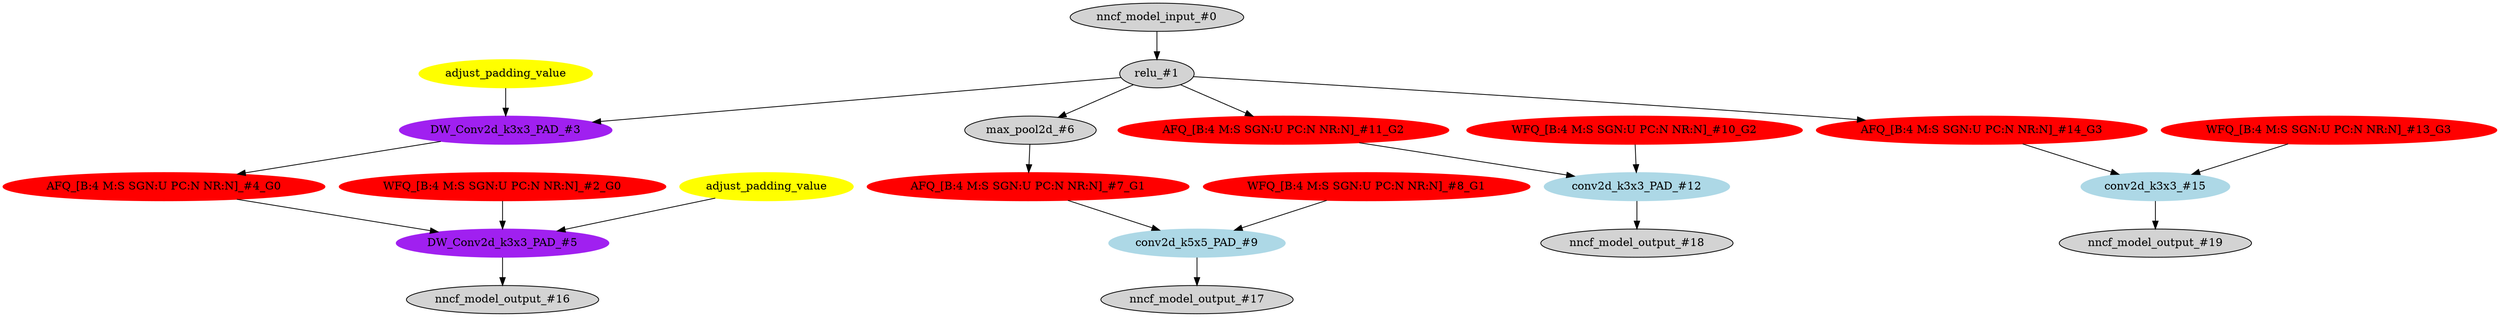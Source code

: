 strict digraph  {
"0 /nncf_model_input_0" [id=0, label="nncf_model_input_#0", style=filled, type=nncf_model_input];
"1 MultiBranchesModel/ReLU/relu_0" [id=1, label="relu_#1", style=filled, type=relu];
"2 MultiBranchesModel/NNCFConv2d[conv_a]/ModuleDict[pre_ops]/UpdateWeight[1]/SymmetricQuantizer[op]/symmetric_quantize_0" [color=red, id=2, label="WFQ_[B:4 M:S SGN:U PC:N NR:N]_#2_G0", style=filled, type=symmetric_quantize];
"3 MultiBranchesModel/NNCFConv2d[conv_a]/pad_0" [color=purple, id=3, label="DW_Conv2d_k3x3_PAD_#3", style=filled, type=pad];
"3 MultiBranchesModel/NNCFConv2d[conv_a]/pad_0_apad" [color=yellow, label=adjust_padding_value, style=filled, type=""];
"4 MultiBranchesModel/NNCFConv2d[conv_a]/SymmetricQuantizer/symmetric_quantize_0" [color=red, id=4, label="AFQ_[B:4 M:S SGN:U PC:N NR:N]_#4_G0", style=filled, type=symmetric_quantize];
"5 MultiBranchesModel/NNCFConv2d[conv_a]/conv2d_0" [color=purple, id=5, label="DW_Conv2d_k3x3_PAD_#5", style=filled, type=conv2d];
"5 MultiBranchesModel/NNCFConv2d[conv_a]/conv2d_0_apad" [color=yellow, label=adjust_padding_value, style=filled, type=""];
"6 MultiBranchesModel/MaxPool2d[max_pool_b]/max_pool2d_0" [id=6, label="max_pool2d_#6", style=filled, type=max_pool2d];
"7 MultiBranchesModel/MaxPool2d[max_pool_b]/SymmetricQuantizer/symmetric_quantize_0" [color=red, id=7, label="AFQ_[B:4 M:S SGN:U PC:N NR:N]_#7_G1", style=filled, type=symmetric_quantize];
"8 MultiBranchesModel/NNCFConv2d[conv_b]/ModuleDict[pre_ops]/UpdateWeight[0]/SymmetricQuantizer[op]/symmetric_quantize_0" [color=red, id=8, label="WFQ_[B:4 M:S SGN:U PC:N NR:N]_#8_G1", style=filled, type=symmetric_quantize];
"9 MultiBranchesModel/NNCFConv2d[conv_b]/conv2d_0" [color=lightblue, id=9, label="conv2d_k5x5_PAD_#9", style=filled, type=conv2d];
"10 MultiBranchesModel/NNCFConv2d[conv_c]/ModuleDict[pre_ops]/UpdateWeight[0]/SymmetricQuantizer[op]/symmetric_quantize_0" [color=red, id=10, label="WFQ_[B:4 M:S SGN:U PC:N NR:N]_#10_G2", style=filled, type=symmetric_quantize];
"11 MultiBranchesModel/NNCFConv2d[conv_c]/SymmetricQuantizer/symmetric_quantize_0" [color=red, id=11, label="AFQ_[B:4 M:S SGN:U PC:N NR:N]_#11_G2", style=filled, type=symmetric_quantize];
"12 MultiBranchesModel/NNCFConv2d[conv_c]/conv2d_0" [color=lightblue, id=12, label="conv2d_k3x3_PAD_#12", style=filled, type=conv2d];
"13 MultiBranchesModel/NNCFConv2d[conv_d]/ModuleDict[pre_ops]/UpdateWeight[0]/SymmetricQuantizer[op]/symmetric_quantize_0" [color=red, id=13, label="WFQ_[B:4 M:S SGN:U PC:N NR:N]_#13_G3", style=filled, type=symmetric_quantize];
"14 MultiBranchesModel/NNCFConv2d[conv_d]/SymmetricQuantizer/symmetric_quantize_0" [color=red, id=14, label="AFQ_[B:4 M:S SGN:U PC:N NR:N]_#14_G3", style=filled, type=symmetric_quantize];
"15 MultiBranchesModel/NNCFConv2d[conv_d]/conv2d_0" [color=lightblue, id=15, label="conv2d_k3x3_#15", style=filled, type=conv2d];
"16 /nncf_model_output_0" [id=16, label="nncf_model_output_#16", style=filled, type=nncf_model_output];
"17 /nncf_model_output_1" [id=17, label="nncf_model_output_#17", style=filled, type=nncf_model_output];
"18 /nncf_model_output_2" [id=18, label="nncf_model_output_#18", style=filled, type=nncf_model_output];
"19 /nncf_model_output_3" [id=19, label="nncf_model_output_#19", style=filled, type=nncf_model_output];
"0 /nncf_model_input_0" -> "1 MultiBranchesModel/ReLU/relu_0";
"1 MultiBranchesModel/ReLU/relu_0" -> "3 MultiBranchesModel/NNCFConv2d[conv_a]/pad_0";
"1 MultiBranchesModel/ReLU/relu_0" -> "6 MultiBranchesModel/MaxPool2d[max_pool_b]/max_pool2d_0";
"1 MultiBranchesModel/ReLU/relu_0" -> "11 MultiBranchesModel/NNCFConv2d[conv_c]/SymmetricQuantizer/symmetric_quantize_0";
"1 MultiBranchesModel/ReLU/relu_0" -> "14 MultiBranchesModel/NNCFConv2d[conv_d]/SymmetricQuantizer/symmetric_quantize_0";
"2 MultiBranchesModel/NNCFConv2d[conv_a]/ModuleDict[pre_ops]/UpdateWeight[1]/SymmetricQuantizer[op]/symmetric_quantize_0" -> "5 MultiBranchesModel/NNCFConv2d[conv_a]/conv2d_0";
"3 MultiBranchesModel/NNCFConv2d[conv_a]/pad_0_apad" -> "3 MultiBranchesModel/NNCFConv2d[conv_a]/pad_0";
"3 MultiBranchesModel/NNCFConv2d[conv_a]/pad_0" -> "4 MultiBranchesModel/NNCFConv2d[conv_a]/SymmetricQuantizer/symmetric_quantize_0";
"4 MultiBranchesModel/NNCFConv2d[conv_a]/SymmetricQuantizer/symmetric_quantize_0" -> "5 MultiBranchesModel/NNCFConv2d[conv_a]/conv2d_0";
"5 MultiBranchesModel/NNCFConv2d[conv_a]/conv2d_0_apad" -> "5 MultiBranchesModel/NNCFConv2d[conv_a]/conv2d_0";
"5 MultiBranchesModel/NNCFConv2d[conv_a]/conv2d_0" -> "16 /nncf_model_output_0";
"6 MultiBranchesModel/MaxPool2d[max_pool_b]/max_pool2d_0" -> "7 MultiBranchesModel/MaxPool2d[max_pool_b]/SymmetricQuantizer/symmetric_quantize_0";
"7 MultiBranchesModel/MaxPool2d[max_pool_b]/SymmetricQuantizer/symmetric_quantize_0" -> "9 MultiBranchesModel/NNCFConv2d[conv_b]/conv2d_0";
"8 MultiBranchesModel/NNCFConv2d[conv_b]/ModuleDict[pre_ops]/UpdateWeight[0]/SymmetricQuantizer[op]/symmetric_quantize_0" -> "9 MultiBranchesModel/NNCFConv2d[conv_b]/conv2d_0";
"9 MultiBranchesModel/NNCFConv2d[conv_b]/conv2d_0" -> "17 /nncf_model_output_1";
"10 MultiBranchesModel/NNCFConv2d[conv_c]/ModuleDict[pre_ops]/UpdateWeight[0]/SymmetricQuantizer[op]/symmetric_quantize_0" -> "12 MultiBranchesModel/NNCFConv2d[conv_c]/conv2d_0";
"11 MultiBranchesModel/NNCFConv2d[conv_c]/SymmetricQuantizer/symmetric_quantize_0" -> "12 MultiBranchesModel/NNCFConv2d[conv_c]/conv2d_0";
"12 MultiBranchesModel/NNCFConv2d[conv_c]/conv2d_0" -> "18 /nncf_model_output_2";
"13 MultiBranchesModel/NNCFConv2d[conv_d]/ModuleDict[pre_ops]/UpdateWeight[0]/SymmetricQuantizer[op]/symmetric_quantize_0" -> "15 MultiBranchesModel/NNCFConv2d[conv_d]/conv2d_0";
"14 MultiBranchesModel/NNCFConv2d[conv_d]/SymmetricQuantizer/symmetric_quantize_0" -> "15 MultiBranchesModel/NNCFConv2d[conv_d]/conv2d_0";
"15 MultiBranchesModel/NNCFConv2d[conv_d]/conv2d_0" -> "19 /nncf_model_output_3";
}
